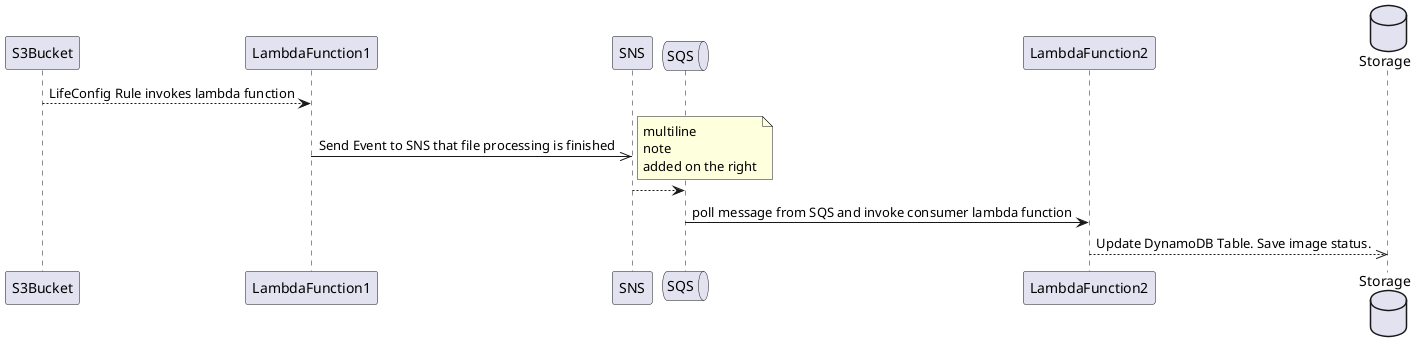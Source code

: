 @startuml
    participant S3Bucket
    participant LambdaFunction1
    participant SNS
    queue SQS
    participant LambdaFunction2
    database Storage

    S3Bucket-->LambdaFunction1: LifeConfig Rule invokes lambda function
    LambdaFunction1 ->> SNS: Send Event to SNS that file processing is finished
    note right
    multiline
    note
    added on the right
    end note
    SNS-->SQS
    SQS->LambdaFunction2: poll message from SQS and invoke consumer lambda function
    LambdaFunction2 -->> Storage: Update DynamoDB Table. Save image status.
@enduml